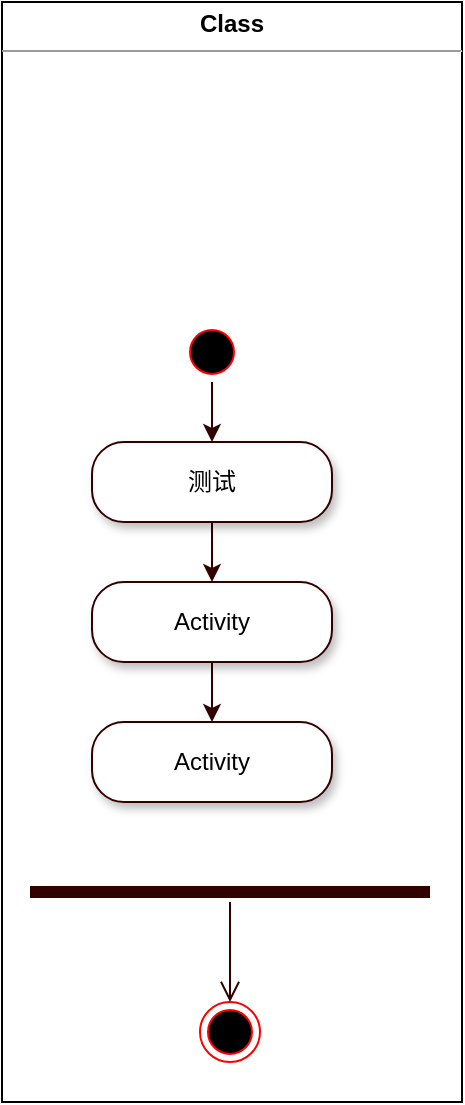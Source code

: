 <mxfile version="17.4.1" type="github">
  <diagram id="SiIOvYjucIHnb6IEKg6Q" name="Page-1">
    <mxGraphModel dx="1199" dy="516" grid="1" gridSize="10" guides="1" tooltips="1" connect="1" arrows="1" fold="1" page="1" pageScale="1" pageWidth="827" pageHeight="1169" math="0" shadow="0">
      <root>
        <mxCell id="0" />
        <mxCell id="1" parent="0" />
        <mxCell id="leYLQKTOhxLSj_rTNv0q-25" value="&lt;p style=&quot;margin:0px;margin-top:4px;text-align:center;&quot;&gt;&lt;b&gt;Class&lt;/b&gt;&lt;/p&gt;&lt;hr size=&quot;1&quot;/&gt;&lt;div style=&quot;height:2px;&quot;&gt;&lt;/div&gt;" style="verticalAlign=top;align=left;overflow=fill;fontSize=12;fontFamily=Helvetica;html=1;" vertex="1" parent="1">
          <mxGeometry x="190" y="80" width="230" height="550" as="geometry" />
        </mxCell>
        <mxCell id="leYLQKTOhxLSj_rTNv0q-26" value="" style="ellipse;html=1;shape=endState;fillColor=#000000;strokeColor=#ff0000;" vertex="1" parent="1">
          <mxGeometry x="289" y="580" width="30" height="30" as="geometry" />
        </mxCell>
        <mxCell id="leYLQKTOhxLSj_rTNv0q-37" style="edgeStyle=orthogonalEdgeStyle;rounded=0;orthogonalLoop=1;jettySize=auto;html=1;exitX=0.5;exitY=1;exitDx=0;exitDy=0;strokeColor=#330000;" edge="1" parent="1" source="leYLQKTOhxLSj_rTNv0q-27" target="leYLQKTOhxLSj_rTNv0q-30">
          <mxGeometry relative="1" as="geometry" />
        </mxCell>
        <mxCell id="leYLQKTOhxLSj_rTNv0q-27" value="" style="ellipse;html=1;shape=startState;fillColor=#000000;strokeColor=#ff0000;" vertex="1" parent="1">
          <mxGeometry x="280" y="240" width="30" height="30" as="geometry" />
        </mxCell>
        <mxCell id="leYLQKTOhxLSj_rTNv0q-40" style="edgeStyle=orthogonalEdgeStyle;rounded=0;orthogonalLoop=1;jettySize=auto;html=1;exitX=0.5;exitY=1;exitDx=0;exitDy=0;strokeColor=#330000;" edge="1" parent="1" source="leYLQKTOhxLSj_rTNv0q-30" target="leYLQKTOhxLSj_rTNv0q-39">
          <mxGeometry relative="1" as="geometry" />
        </mxCell>
        <mxCell id="leYLQKTOhxLSj_rTNv0q-30" value="测试" style="rounded=1;whiteSpace=wrap;html=1;arcSize=40;fontColor=#000000;fillColor=#FFFFFF;strokeColor=#330000;shadow=1;" vertex="1" parent="1">
          <mxGeometry x="235" y="300" width="120" height="40" as="geometry" />
        </mxCell>
        <mxCell id="leYLQKTOhxLSj_rTNv0q-32" value="" style="shape=line;html=1;strokeWidth=6;strokeColor=#330000;" vertex="1" parent="1">
          <mxGeometry x="204" y="520" width="200" height="10" as="geometry" />
        </mxCell>
        <mxCell id="leYLQKTOhxLSj_rTNv0q-33" value="" style="edgeStyle=orthogonalEdgeStyle;html=1;verticalAlign=bottom;endArrow=open;endSize=8;strokeColor=#330000;rounded=0;entryX=0.5;entryY=0;entryDx=0;entryDy=0;" edge="1" source="leYLQKTOhxLSj_rTNv0q-32" parent="1" target="leYLQKTOhxLSj_rTNv0q-26">
          <mxGeometry relative="1" as="geometry">
            <mxPoint x="150" y="580" as="targetPoint" />
          </mxGeometry>
        </mxCell>
        <mxCell id="leYLQKTOhxLSj_rTNv0q-42" style="edgeStyle=orthogonalEdgeStyle;rounded=0;orthogonalLoop=1;jettySize=auto;html=1;exitX=0.5;exitY=1;exitDx=0;exitDy=0;strokeColor=#330000;" edge="1" parent="1" source="leYLQKTOhxLSj_rTNv0q-39" target="leYLQKTOhxLSj_rTNv0q-41">
          <mxGeometry relative="1" as="geometry" />
        </mxCell>
        <mxCell id="leYLQKTOhxLSj_rTNv0q-39" value="Activity" style="rounded=1;whiteSpace=wrap;html=1;arcSize=40;fontColor=#000000;fillColor=#FFFFFF;strokeColor=#330000;shadow=1;" vertex="1" parent="1">
          <mxGeometry x="235" y="370" width="120" height="40" as="geometry" />
        </mxCell>
        <mxCell id="leYLQKTOhxLSj_rTNv0q-41" value="Activity" style="rounded=1;whiteSpace=wrap;html=1;arcSize=40;fontColor=#000000;fillColor=#FFFFFF;strokeColor=#330000;shadow=1;" vertex="1" parent="1">
          <mxGeometry x="235" y="440" width="120" height="40" as="geometry" />
        </mxCell>
      </root>
    </mxGraphModel>
  </diagram>
</mxfile>
